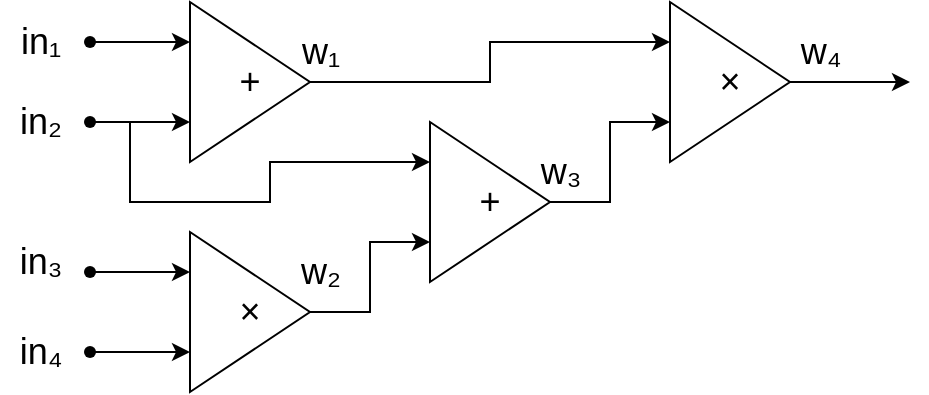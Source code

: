 <mxfile version="21.2.1" type="device">
  <diagram name="Page-1" id="5cJaEI-31zqT72XVD-FY">
    <mxGraphModel dx="671" dy="499" grid="1" gridSize="10" guides="1" tooltips="1" connect="1" arrows="1" fold="1" page="1" pageScale="1" pageWidth="850" pageHeight="1100" math="0" shadow="0">
      <root>
        <mxCell id="0" />
        <mxCell id="1" parent="0" />
        <mxCell id="4g_RZmUZKsVICMAdpdfu-9" style="edgeStyle=orthogonalEdgeStyle;rounded=0;orthogonalLoop=1;jettySize=auto;html=1;entryX=0;entryY=0.25;entryDx=0;entryDy=0;" edge="1" parent="1" source="4g_RZmUZKsVICMAdpdfu-1" target="4g_RZmUZKsVICMAdpdfu-5">
          <mxGeometry relative="1" as="geometry" />
        </mxCell>
        <mxCell id="4g_RZmUZKsVICMAdpdfu-1" value="&lt;font style=&quot;font-size: 18px;&quot;&gt;+&lt;/font&gt;" style="triangle;whiteSpace=wrap;html=1;" vertex="1" parent="1">
          <mxGeometry x="200" y="120" width="60" height="80" as="geometry" />
        </mxCell>
        <mxCell id="4g_RZmUZKsVICMAdpdfu-7" style="edgeStyle=orthogonalEdgeStyle;rounded=0;orthogonalLoop=1;jettySize=auto;html=1;entryX=0;entryY=0.75;entryDx=0;entryDy=0;" edge="1" parent="1" source="4g_RZmUZKsVICMAdpdfu-2" target="4g_RZmUZKsVICMAdpdfu-4">
          <mxGeometry relative="1" as="geometry" />
        </mxCell>
        <mxCell id="4g_RZmUZKsVICMAdpdfu-2" value="&lt;font style=&quot;font-size: 18px;&quot;&gt;×&lt;/font&gt;" style="triangle;whiteSpace=wrap;html=1;" vertex="1" parent="1">
          <mxGeometry x="200" y="235" width="60" height="80" as="geometry" />
        </mxCell>
        <mxCell id="4g_RZmUZKsVICMAdpdfu-10" style="edgeStyle=orthogonalEdgeStyle;rounded=0;orthogonalLoop=1;jettySize=auto;html=1;entryX=0;entryY=0.75;entryDx=0;entryDy=0;" edge="1" parent="1" source="4g_RZmUZKsVICMAdpdfu-4" target="4g_RZmUZKsVICMAdpdfu-5">
          <mxGeometry relative="1" as="geometry" />
        </mxCell>
        <mxCell id="4g_RZmUZKsVICMAdpdfu-4" value="&lt;font style=&quot;font-size: 18px;&quot;&gt;+&lt;/font&gt;" style="triangle;whiteSpace=wrap;html=1;" vertex="1" parent="1">
          <mxGeometry x="320" y="180" width="60" height="80" as="geometry" />
        </mxCell>
        <mxCell id="4g_RZmUZKsVICMAdpdfu-26" value="" style="edgeStyle=orthogonalEdgeStyle;rounded=0;orthogonalLoop=1;jettySize=auto;html=1;" edge="1" parent="1" source="4g_RZmUZKsVICMAdpdfu-5">
          <mxGeometry relative="1" as="geometry">
            <mxPoint x="560" y="160" as="targetPoint" />
            <Array as="points">
              <mxPoint x="540" y="160" />
              <mxPoint x="540" y="160" />
            </Array>
          </mxGeometry>
        </mxCell>
        <mxCell id="4g_RZmUZKsVICMAdpdfu-5" value="&lt;font style=&quot;font-size: 18px;&quot;&gt;×&lt;/font&gt;" style="triangle;whiteSpace=wrap;html=1;" vertex="1" parent="1">
          <mxGeometry x="440" y="120" width="60" height="80" as="geometry" />
        </mxCell>
        <mxCell id="4g_RZmUZKsVICMAdpdfu-16" value="&lt;div&gt;&lt;font style=&quot;font-size: 18px;&quot;&gt;w₂&lt;/font&gt;&lt;/div&gt;" style="text;html=1;align=center;verticalAlign=middle;resizable=0;points=[];autosize=1;strokeColor=none;fillColor=none;" vertex="1" parent="1">
          <mxGeometry x="245" y="235" width="40" height="40" as="geometry" />
        </mxCell>
        <mxCell id="4g_RZmUZKsVICMAdpdfu-17" value="&lt;font style=&quot;font-size: 18px;&quot;&gt;w₁&lt;/font&gt;" style="text;html=1;align=center;verticalAlign=middle;resizable=0;points=[];autosize=1;strokeColor=none;fillColor=none;" vertex="1" parent="1">
          <mxGeometry x="245" y="125" width="40" height="40" as="geometry" />
        </mxCell>
        <mxCell id="4g_RZmUZKsVICMAdpdfu-21" value="&lt;div&gt;&lt;font style=&quot;font-size: 18px;&quot;&gt;in₁&lt;/font&gt;&lt;/div&gt;" style="text;html=1;align=center;verticalAlign=middle;resizable=0;points=[];autosize=1;strokeColor=none;fillColor=none;" vertex="1" parent="1">
          <mxGeometry x="105" y="120" width="40" height="40" as="geometry" />
        </mxCell>
        <mxCell id="4g_RZmUZKsVICMAdpdfu-22" value="&lt;font style=&quot;font-size: 18px;&quot;&gt;in₂&lt;/font&gt;" style="text;html=1;align=center;verticalAlign=middle;resizable=0;points=[];autosize=1;strokeColor=none;fillColor=none;" vertex="1" parent="1">
          <mxGeometry x="105" y="160" width="40" height="40" as="geometry" />
        </mxCell>
        <mxCell id="4g_RZmUZKsVICMAdpdfu-23" value="&lt;div&gt;&lt;font style=&quot;font-size: 18px;&quot;&gt;in₃&lt;/font&gt;&lt;/div&gt;" style="text;html=1;align=center;verticalAlign=middle;resizable=0;points=[];autosize=1;strokeColor=none;fillColor=none;" vertex="1" parent="1">
          <mxGeometry x="105" y="230" width="40" height="40" as="geometry" />
        </mxCell>
        <mxCell id="4g_RZmUZKsVICMAdpdfu-24" value="&lt;font style=&quot;font-size: 18px;&quot;&gt;in₄&lt;/font&gt;" style="text;html=1;align=center;verticalAlign=middle;resizable=0;points=[];autosize=1;strokeColor=none;fillColor=none;" vertex="1" parent="1">
          <mxGeometry x="105" y="275" width="40" height="40" as="geometry" />
        </mxCell>
        <mxCell id="4g_RZmUZKsVICMAdpdfu-27" value="&lt;font style=&quot;font-size: 18px;&quot;&gt;w₃&lt;/font&gt;" style="text;html=1;align=center;verticalAlign=middle;resizable=0;points=[];autosize=1;strokeColor=none;fillColor=none;" vertex="1" parent="1">
          <mxGeometry x="365" y="185" width="40" height="40" as="geometry" />
        </mxCell>
        <mxCell id="4g_RZmUZKsVICMAdpdfu-28" value="&lt;font style=&quot;font-size: 18px;&quot;&gt;w₄&lt;/font&gt;" style="text;html=1;align=center;verticalAlign=middle;resizable=0;points=[];autosize=1;strokeColor=none;fillColor=none;" vertex="1" parent="1">
          <mxGeometry x="495" y="125" width="40" height="40" as="geometry" />
        </mxCell>
        <mxCell id="4g_RZmUZKsVICMAdpdfu-35" style="edgeStyle=orthogonalEdgeStyle;rounded=0;orthogonalLoop=1;jettySize=auto;html=1;entryX=0;entryY=0.75;entryDx=0;entryDy=0;" edge="1" parent="1" source="4g_RZmUZKsVICMAdpdfu-30" target="4g_RZmUZKsVICMAdpdfu-1">
          <mxGeometry relative="1" as="geometry" />
        </mxCell>
        <mxCell id="4g_RZmUZKsVICMAdpdfu-39" style="edgeStyle=orthogonalEdgeStyle;rounded=0;orthogonalLoop=1;jettySize=auto;html=1;entryX=0;entryY=0.25;entryDx=0;entryDy=0;" edge="1" parent="1" source="4g_RZmUZKsVICMAdpdfu-30" target="4g_RZmUZKsVICMAdpdfu-4">
          <mxGeometry relative="1" as="geometry">
            <Array as="points">
              <mxPoint x="170" y="180" />
              <mxPoint x="170" y="220" />
              <mxPoint x="240" y="220" />
              <mxPoint x="240" y="200" />
            </Array>
          </mxGeometry>
        </mxCell>
        <mxCell id="4g_RZmUZKsVICMAdpdfu-30" value="" style="shape=waypoint;sketch=0;size=6;pointerEvents=1;points=[];fillColor=none;resizable=0;rotatable=0;perimeter=centerPerimeter;snapToPoint=1;" vertex="1" parent="1">
          <mxGeometry x="140" y="170" width="20" height="20" as="geometry" />
        </mxCell>
        <mxCell id="4g_RZmUZKsVICMAdpdfu-34" style="edgeStyle=orthogonalEdgeStyle;rounded=0;orthogonalLoop=1;jettySize=auto;html=1;entryX=0;entryY=0.25;entryDx=0;entryDy=0;" edge="1" parent="1" source="4g_RZmUZKsVICMAdpdfu-31" target="4g_RZmUZKsVICMAdpdfu-1">
          <mxGeometry relative="1" as="geometry" />
        </mxCell>
        <mxCell id="4g_RZmUZKsVICMAdpdfu-31" value="" style="shape=waypoint;sketch=0;size=6;pointerEvents=1;points=[];fillColor=none;resizable=0;rotatable=0;perimeter=centerPerimeter;snapToPoint=1;" vertex="1" parent="1">
          <mxGeometry x="140" y="130" width="20" height="20" as="geometry" />
        </mxCell>
        <mxCell id="4g_RZmUZKsVICMAdpdfu-37" style="edgeStyle=orthogonalEdgeStyle;rounded=0;orthogonalLoop=1;jettySize=auto;html=1;entryX=0;entryY=0.75;entryDx=0;entryDy=0;" edge="1" parent="1" source="4g_RZmUZKsVICMAdpdfu-32" target="4g_RZmUZKsVICMAdpdfu-2">
          <mxGeometry relative="1" as="geometry" />
        </mxCell>
        <mxCell id="4g_RZmUZKsVICMAdpdfu-32" value="" style="shape=waypoint;sketch=0;size=6;pointerEvents=1;points=[];fillColor=none;resizable=0;rotatable=0;perimeter=centerPerimeter;snapToPoint=1;" vertex="1" parent="1">
          <mxGeometry x="140" y="285" width="20" height="20" as="geometry" />
        </mxCell>
        <mxCell id="4g_RZmUZKsVICMAdpdfu-36" style="edgeStyle=orthogonalEdgeStyle;rounded=0;orthogonalLoop=1;jettySize=auto;html=1;entryX=0;entryY=0.25;entryDx=0;entryDy=0;" edge="1" parent="1" source="4g_RZmUZKsVICMAdpdfu-33" target="4g_RZmUZKsVICMAdpdfu-2">
          <mxGeometry relative="1" as="geometry" />
        </mxCell>
        <mxCell id="4g_RZmUZKsVICMAdpdfu-33" value="" style="shape=waypoint;sketch=0;size=6;pointerEvents=1;points=[];fillColor=none;resizable=0;rotatable=0;perimeter=centerPerimeter;snapToPoint=1;" vertex="1" parent="1">
          <mxGeometry x="140" y="245" width="20" height="20" as="geometry" />
        </mxCell>
      </root>
    </mxGraphModel>
  </diagram>
</mxfile>
